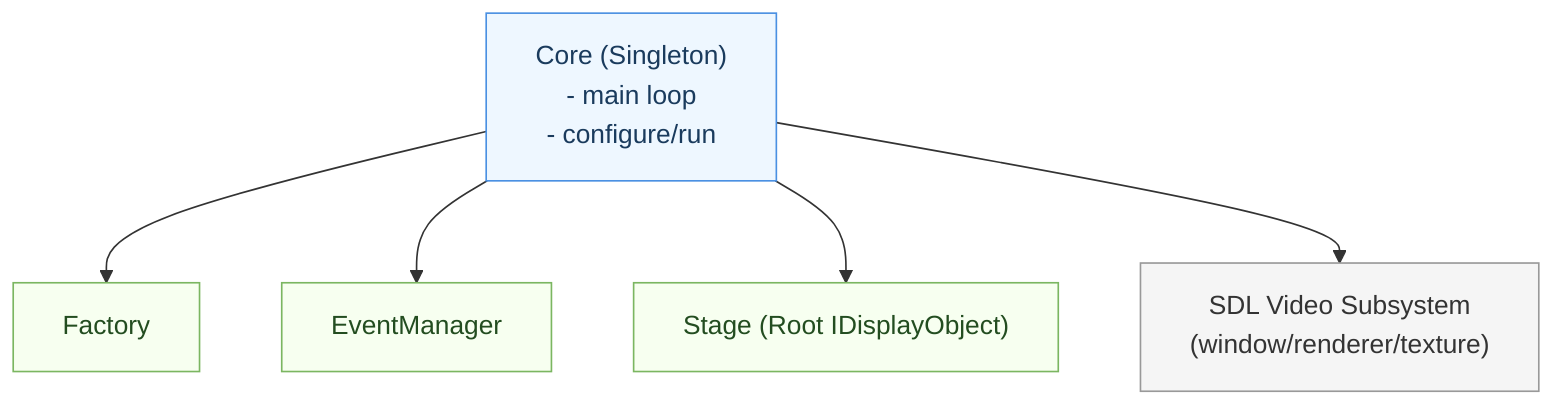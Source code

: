 flowchart TB
    classDef core fill:#eef7ff,stroke:#4a90e2,color:#1a3b5d,stroke-width:1px
    classDef mod  fill:#f7fff0,stroke:#7bb661,color:#234d20,stroke-width:1px
    classDef dep  fill:#f5f5f5,stroke:#999,color:#333,stroke-width:1px

    Core["Core (Singleton)\n- main loop\n- configure/run"]:::core
    Factory["Factory"]:::mod
    EventMgr["EventManager"]:::mod
    Stage["Stage (Root IDisplayObject)"]:::mod
    SDL["SDL Video Subsystem\n(window/renderer/texture)"]:::dep

    Core --> Factory
    Core --> EventMgr
    Core --> Stage
    Core --> SDL